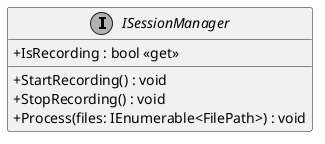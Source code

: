 @startuml
skinparam monochrome true
skinparam classAttributeIconSize 0
!startsub default
interface ISessionManager {
    + IsRecording : bool <<get>>
    + StartRecording() : void
    + StopRecording() : void
    + Process(files: IEnumerable<FilePath>) : void
}
!endsub
@enduml
